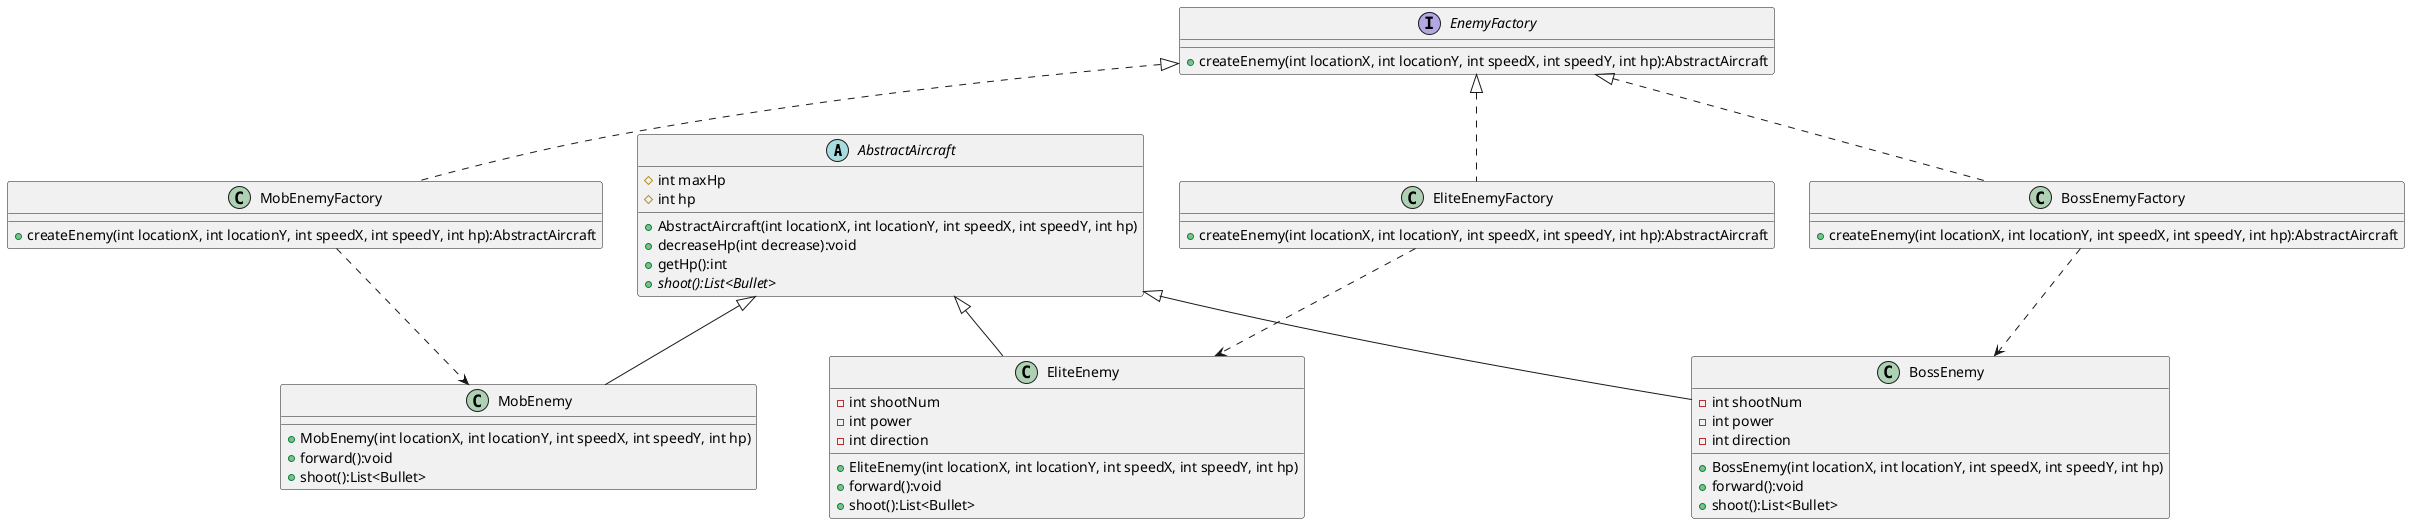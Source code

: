 @startuml
'https://plantuml.com/class-diagram

AbstractAircraft <|-- MobEnemy
AbstractAircraft <|-- EliteEnemy
AbstractAircraft <|-- BossEnemy

abstract class AbstractAircraft
{
	# int maxHp
    # int hp
    + AbstractAircraft(int locationX, int locationY, int speedX, int speedY, int hp)
    + decreaseHp(int decrease):void
    + getHp():int
    + {abstract} shoot():List<Bullet>
 }

class MobEnemy {
    + MobEnemy(int locationX, int locationY, int speedX, int speedY, int hp)
    + forward():void
    + shoot():List<Bullet>
}

class EliteEnemy{
      - int shootNum
      - int power
      - int direction
      + EliteEnemy(int locationX, int locationY, int speedX, int speedY, int hp)
      + forward():void
      + shoot():List<Bullet>
}

class BossEnemy{
      - int shootNum
      - int power
      - int direction
      + BossEnemy(int locationX, int locationY, int speedX, int speedY, int hp)
      + forward():void
      + shoot():List<Bullet>
}

EnemyFactory <|.. MobEnemyFactory
EnemyFactory <|.. EliteEnemyFactory
EnemyFactory <|.. BossEnemyFactory

interface EnemyFactory {
    + createEnemy(int locationX, int locationY, int speedX, int speedY, int hp):AbstractAircraft
}

class MobEnemyFactory {
    + createEnemy(int locationX, int locationY, int speedX, int speedY, int hp):AbstractAircraft
}

class EliteEnemyFactory {
    + createEnemy(int locationX, int locationY, int speedX, int speedY, int hp):AbstractAircraft
}

class BossEnemyFactory {
    + createEnemy(int locationX, int locationY, int speedX, int speedY, int hp):AbstractAircraft
}

MobEnemyFactory ..> MobEnemy
EliteEnemyFactory ..> EliteEnemy
BossEnemyFactory ..> BossEnemy

@enduml